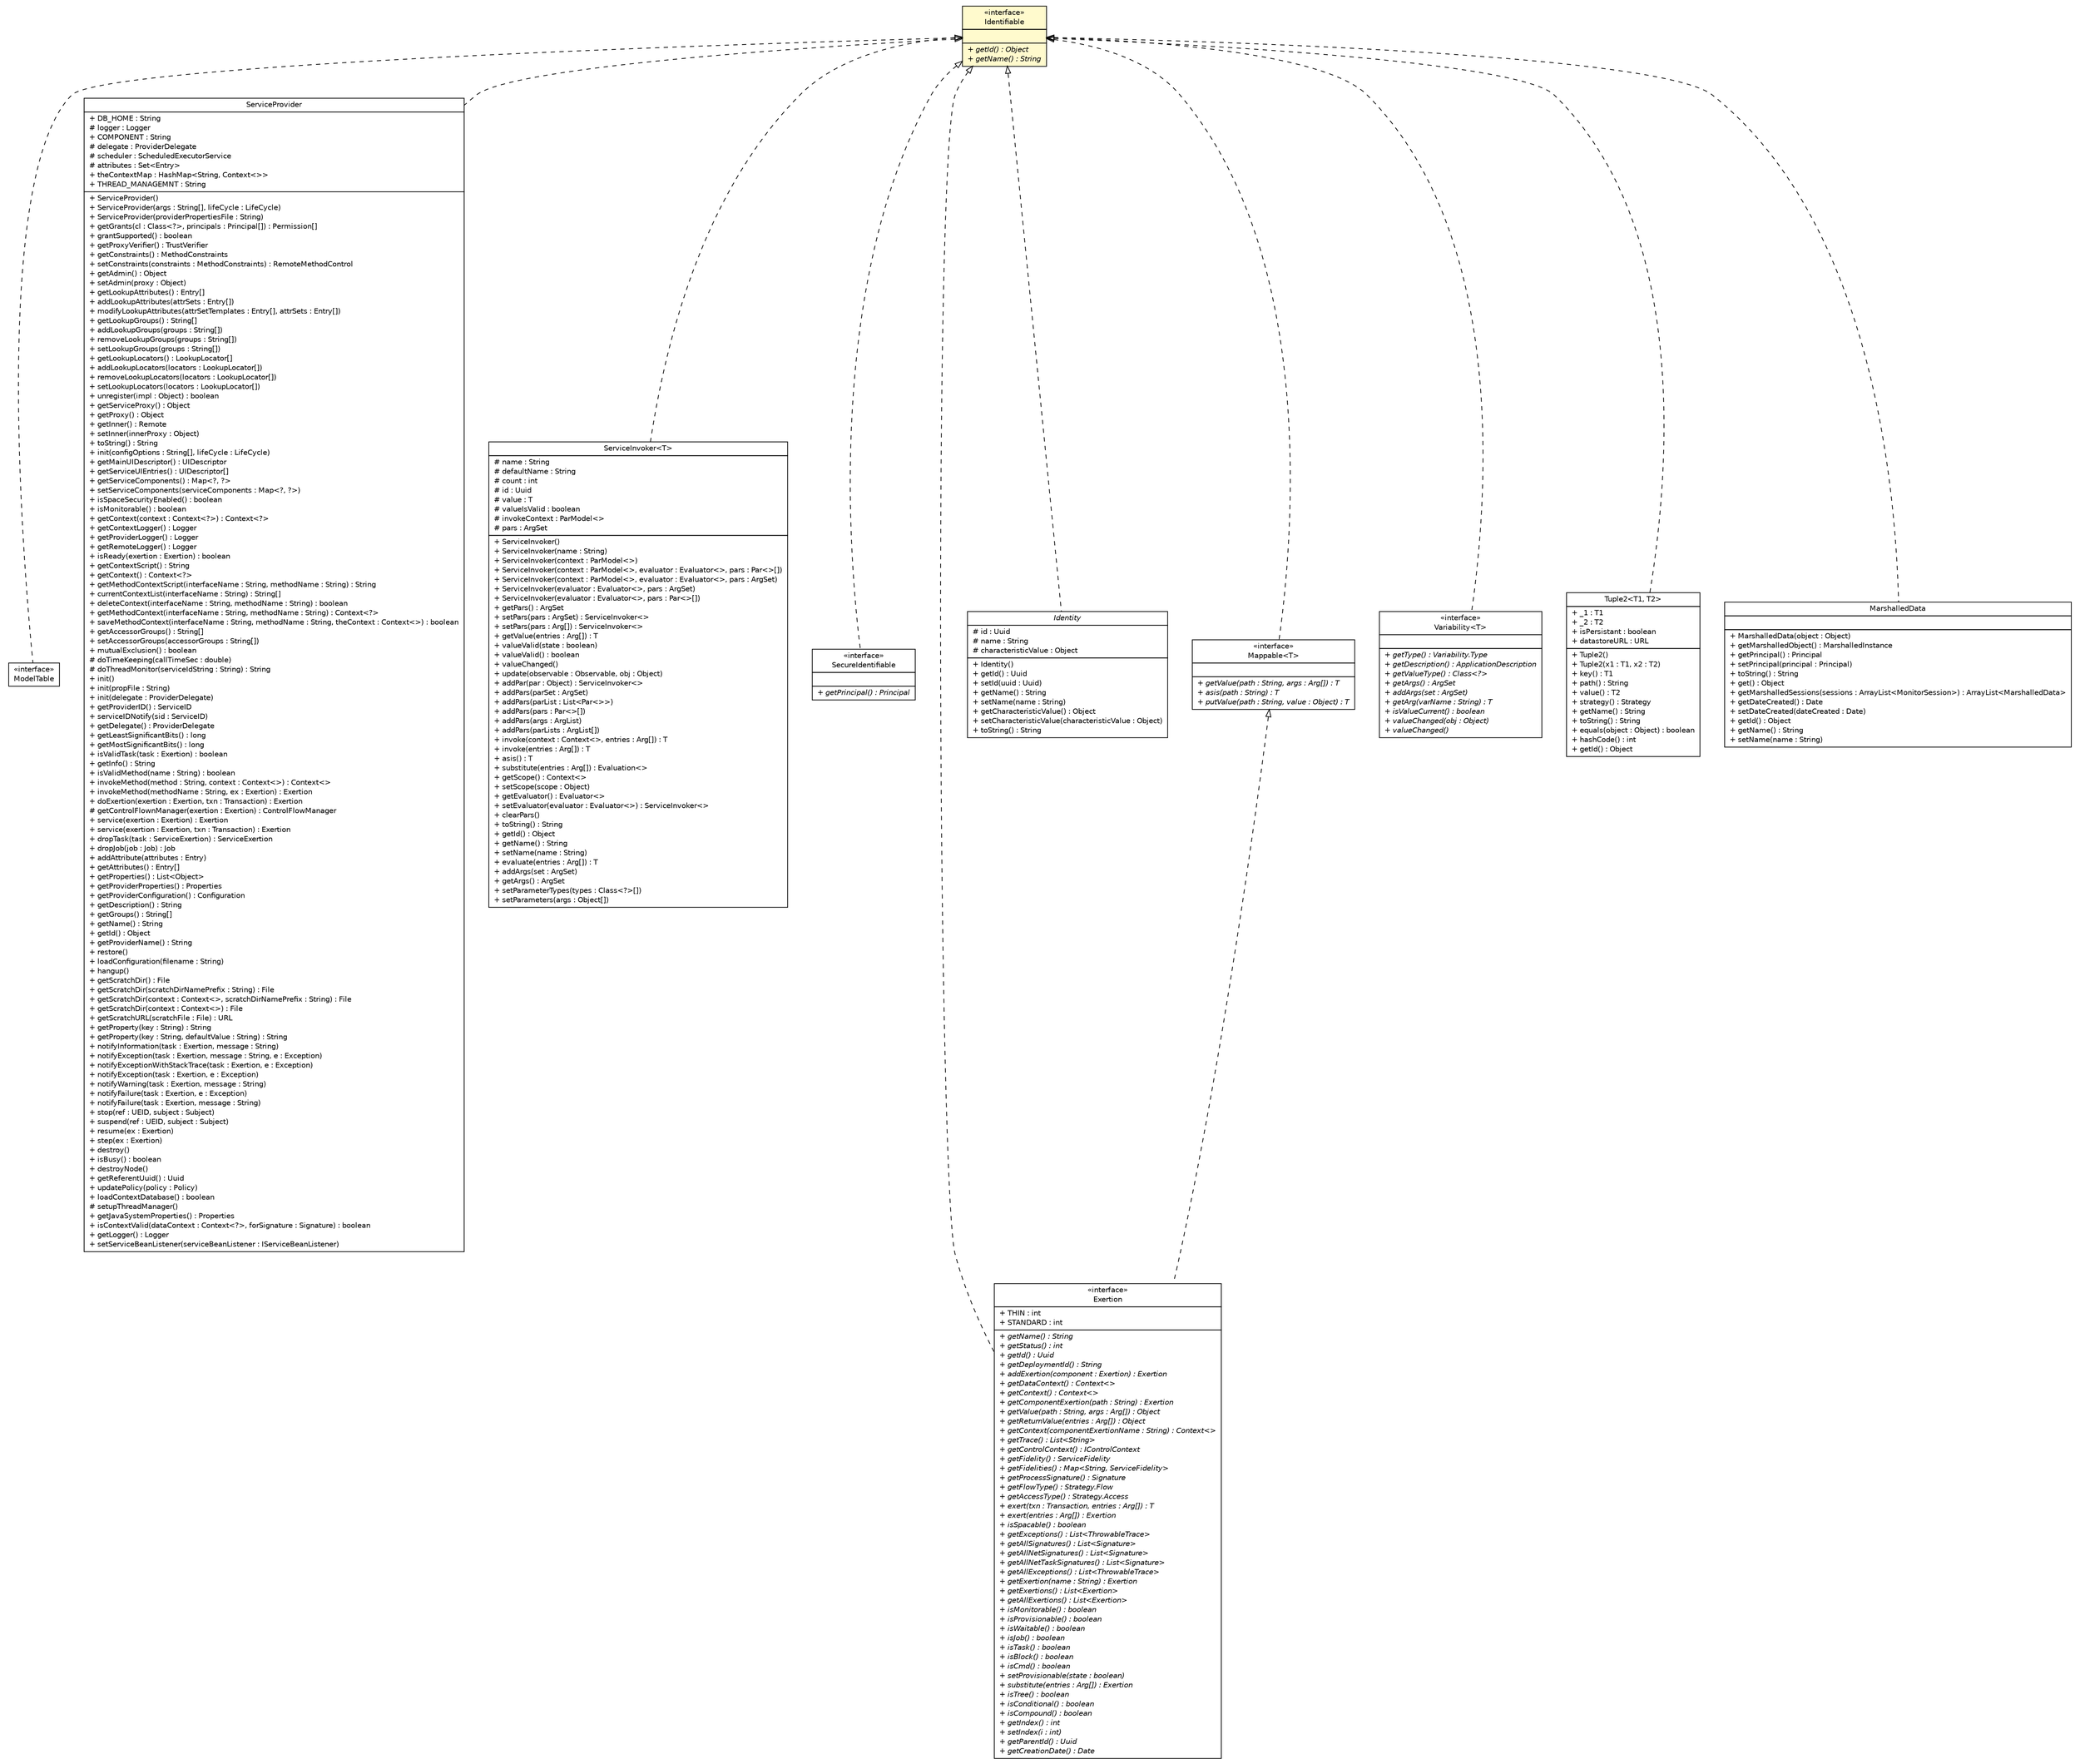#!/usr/local/bin/dot
#
# Class diagram 
# Generated by UMLGraph version R5_6 (http://www.umlgraph.org/)
#

digraph G {
	edge [fontname="Helvetica",fontsize=10,labelfontname="Helvetica",labelfontsize=10];
	node [fontname="Helvetica",fontsize=10,shape=plaintext];
	nodesep=0.25;
	ranksep=0.5;
	// sorcer.util.ModelTable
	c288667 [label=<<table title="sorcer.util.ModelTable" border="0" cellborder="1" cellspacing="0" cellpadding="2" port="p" href="../util/ModelTable.html">
		<tr><td><table border="0" cellspacing="0" cellpadding="1">
<tr><td align="center" balign="center"> &#171;interface&#187; </td></tr>
<tr><td align="center" balign="center"> ModelTable </td></tr>
		</table></td></tr>
		</table>>, URL="../util/ModelTable.html", fontname="Helvetica", fontcolor="black", fontsize=10.0];
	// sorcer.core.provider.ServiceProvider
	c288765 [label=<<table title="sorcer.core.provider.ServiceProvider" border="0" cellborder="1" cellspacing="0" cellpadding="2" port="p" href="../core/provider/ServiceProvider.html">
		<tr><td><table border="0" cellspacing="0" cellpadding="1">
<tr><td align="center" balign="center"> ServiceProvider </td></tr>
		</table></td></tr>
		<tr><td><table border="0" cellspacing="0" cellpadding="1">
<tr><td align="left" balign="left"> + DB_HOME : String </td></tr>
<tr><td align="left" balign="left"> # logger : Logger </td></tr>
<tr><td align="left" balign="left"> + COMPONENT : String </td></tr>
<tr><td align="left" balign="left"> # delegate : ProviderDelegate </td></tr>
<tr><td align="left" balign="left"> # scheduler : ScheduledExecutorService </td></tr>
<tr><td align="left" balign="left"> # attributes : Set&lt;Entry&gt; </td></tr>
<tr><td align="left" balign="left"> + theContextMap : HashMap&lt;String, Context&lt;&gt;&gt; </td></tr>
<tr><td align="left" balign="left"> + THREAD_MANAGEMNT : String </td></tr>
		</table></td></tr>
		<tr><td><table border="0" cellspacing="0" cellpadding="1">
<tr><td align="left" balign="left"> + ServiceProvider() </td></tr>
<tr><td align="left" balign="left"> + ServiceProvider(args : String[], lifeCycle : LifeCycle) </td></tr>
<tr><td align="left" balign="left"> + ServiceProvider(providerPropertiesFile : String) </td></tr>
<tr><td align="left" balign="left"> + getGrants(cl : Class&lt;?&gt;, principals : Principal[]) : Permission[] </td></tr>
<tr><td align="left" balign="left"> + grantSupported() : boolean </td></tr>
<tr><td align="left" balign="left"> + getProxyVerifier() : TrustVerifier </td></tr>
<tr><td align="left" balign="left"> + getConstraints() : MethodConstraints </td></tr>
<tr><td align="left" balign="left"> + setConstraints(constraints : MethodConstraints) : RemoteMethodControl </td></tr>
<tr><td align="left" balign="left"> + getAdmin() : Object </td></tr>
<tr><td align="left" balign="left"> + setAdmin(proxy : Object) </td></tr>
<tr><td align="left" balign="left"> + getLookupAttributes() : Entry[] </td></tr>
<tr><td align="left" balign="left"> + addLookupAttributes(attrSets : Entry[]) </td></tr>
<tr><td align="left" balign="left"> + modifyLookupAttributes(attrSetTemplates : Entry[], attrSets : Entry[]) </td></tr>
<tr><td align="left" balign="left"> + getLookupGroups() : String[] </td></tr>
<tr><td align="left" balign="left"> + addLookupGroups(groups : String[]) </td></tr>
<tr><td align="left" balign="left"> + removeLookupGroups(groups : String[]) </td></tr>
<tr><td align="left" balign="left"> + setLookupGroups(groups : String[]) </td></tr>
<tr><td align="left" balign="left"> + getLookupLocators() : LookupLocator[] </td></tr>
<tr><td align="left" balign="left"> + addLookupLocators(locators : LookupLocator[]) </td></tr>
<tr><td align="left" balign="left"> + removeLookupLocators(locators : LookupLocator[]) </td></tr>
<tr><td align="left" balign="left"> + setLookupLocators(locators : LookupLocator[]) </td></tr>
<tr><td align="left" balign="left"> + unregister(impl : Object) : boolean </td></tr>
<tr><td align="left" balign="left"> + getServiceProxy() : Object </td></tr>
<tr><td align="left" balign="left"> + getProxy() : Object </td></tr>
<tr><td align="left" balign="left"> + getInner() : Remote </td></tr>
<tr><td align="left" balign="left"> + setInner(innerProxy : Object) </td></tr>
<tr><td align="left" balign="left"> + toString() : String </td></tr>
<tr><td align="left" balign="left"> + init(configOptions : String[], lifeCycle : LifeCycle) </td></tr>
<tr><td align="left" balign="left"> + getMainUIDescriptor() : UIDescriptor </td></tr>
<tr><td align="left" balign="left"> + getServiceUIEntries() : UIDescriptor[] </td></tr>
<tr><td align="left" balign="left"> + getServiceComponents() : Map&lt;?, ?&gt; </td></tr>
<tr><td align="left" balign="left"> + setServiceComponents(serviceComponents : Map&lt;?, ?&gt;) </td></tr>
<tr><td align="left" balign="left"> + isSpaceSecurityEnabled() : boolean </td></tr>
<tr><td align="left" balign="left"> + isMonitorable() : boolean </td></tr>
<tr><td align="left" balign="left"> + getContext(context : Context&lt;?&gt;) : Context&lt;?&gt; </td></tr>
<tr><td align="left" balign="left"> + getContextLogger() : Logger </td></tr>
<tr><td align="left" balign="left"> + getProviderLogger() : Logger </td></tr>
<tr><td align="left" balign="left"> + getRemoteLogger() : Logger </td></tr>
<tr><td align="left" balign="left"> + isReady(exertion : Exertion) : boolean </td></tr>
<tr><td align="left" balign="left"> + getContextScript() : String </td></tr>
<tr><td align="left" balign="left"> + getContext() : Context&lt;?&gt; </td></tr>
<tr><td align="left" balign="left"> + getMethodContextScript(interfaceName : String, methodName : String) : String </td></tr>
<tr><td align="left" balign="left"> + currentContextList(interfaceName : String) : String[] </td></tr>
<tr><td align="left" balign="left"> + deleteContext(interfaceName : String, methodName : String) : boolean </td></tr>
<tr><td align="left" balign="left"> + getMethodContext(interfaceName : String, methodName : String) : Context&lt;?&gt; </td></tr>
<tr><td align="left" balign="left"> + saveMethodContext(interfaceName : String, methodName : String, theContext : Context&lt;&gt;) : boolean </td></tr>
<tr><td align="left" balign="left"> + getAccessorGroups() : String[] </td></tr>
<tr><td align="left" balign="left"> + setAccessorGroups(accessorGroups : String[]) </td></tr>
<tr><td align="left" balign="left"> + mutualExclusion() : boolean </td></tr>
<tr><td align="left" balign="left"> # doTimeKeeping(callTimeSec : double) </td></tr>
<tr><td align="left" balign="left"> # doThreadMonitor(serviceIdString : String) : String </td></tr>
<tr><td align="left" balign="left"> + init() </td></tr>
<tr><td align="left" balign="left"> + init(propFile : String) </td></tr>
<tr><td align="left" balign="left"> + init(delegate : ProviderDelegate) </td></tr>
<tr><td align="left" balign="left"> + getProviderID() : ServiceID </td></tr>
<tr><td align="left" balign="left"> + serviceIDNotify(sid : ServiceID) </td></tr>
<tr><td align="left" balign="left"> + getDelegate() : ProviderDelegate </td></tr>
<tr><td align="left" balign="left"> + getLeastSignificantBits() : long </td></tr>
<tr><td align="left" balign="left"> + getMostSignificantBits() : long </td></tr>
<tr><td align="left" balign="left"> + isValidTask(task : Exertion) : boolean </td></tr>
<tr><td align="left" balign="left"> + getInfo() : String </td></tr>
<tr><td align="left" balign="left"> + isValidMethod(name : String) : boolean </td></tr>
<tr><td align="left" balign="left"> + invokeMethod(method : String, context : Context&lt;&gt;) : Context&lt;&gt; </td></tr>
<tr><td align="left" balign="left"> + invokeMethod(methodName : String, ex : Exertion) : Exertion </td></tr>
<tr><td align="left" balign="left"> + doExertion(exertion : Exertion, txn : Transaction) : Exertion </td></tr>
<tr><td align="left" balign="left"> # getControlFlownManager(exertion : Exertion) : ControlFlowManager </td></tr>
<tr><td align="left" balign="left"> + service(exertion : Exertion) : Exertion </td></tr>
<tr><td align="left" balign="left"> + service(exertion : Exertion, txn : Transaction) : Exertion </td></tr>
<tr><td align="left" balign="left"> + dropTask(task : ServiceExertion) : ServiceExertion </td></tr>
<tr><td align="left" balign="left"> + dropJob(job : Job) : Job </td></tr>
<tr><td align="left" balign="left"> + addAttribute(attributes : Entry) </td></tr>
<tr><td align="left" balign="left"> + getAttributes() : Entry[] </td></tr>
<tr><td align="left" balign="left"> + getProperties() : List&lt;Object&gt; </td></tr>
<tr><td align="left" balign="left"> + getProviderProperties() : Properties </td></tr>
<tr><td align="left" balign="left"> + getProviderConfiguration() : Configuration </td></tr>
<tr><td align="left" balign="left"> + getDescription() : String </td></tr>
<tr><td align="left" balign="left"> + getGroups() : String[] </td></tr>
<tr><td align="left" balign="left"> + getName() : String </td></tr>
<tr><td align="left" balign="left"> + getId() : Object </td></tr>
<tr><td align="left" balign="left"> + getProviderName() : String </td></tr>
<tr><td align="left" balign="left"> + restore() </td></tr>
<tr><td align="left" balign="left"> + loadConfiguration(filename : String) </td></tr>
<tr><td align="left" balign="left"> + hangup() </td></tr>
<tr><td align="left" balign="left"> + getScratchDir() : File </td></tr>
<tr><td align="left" balign="left"> + getScratchDir(scratchDirNamePrefix : String) : File </td></tr>
<tr><td align="left" balign="left"> + getScratchDir(context : Context&lt;&gt;, scratchDirNamePrefix : String) : File </td></tr>
<tr><td align="left" balign="left"> + getScratchDir(context : Context&lt;&gt;) : File </td></tr>
<tr><td align="left" balign="left"> + getScratchURL(scratchFile : File) : URL </td></tr>
<tr><td align="left" balign="left"> + getProperty(key : String) : String </td></tr>
<tr><td align="left" balign="left"> + getProperty(key : String, defaultValue : String) : String </td></tr>
<tr><td align="left" balign="left"> + notifyInformation(task : Exertion, message : String) </td></tr>
<tr><td align="left" balign="left"> + notifyException(task : Exertion, message : String, e : Exception) </td></tr>
<tr><td align="left" balign="left"> + notifyExceptionWithStackTrace(task : Exertion, e : Exception) </td></tr>
<tr><td align="left" balign="left"> + notifyException(task : Exertion, e : Exception) </td></tr>
<tr><td align="left" balign="left"> + notifyWarning(task : Exertion, message : String) </td></tr>
<tr><td align="left" balign="left"> + notifyFailure(task : Exertion, e : Exception) </td></tr>
<tr><td align="left" balign="left"> + notifyFailure(task : Exertion, message : String) </td></tr>
<tr><td align="left" balign="left"> + stop(ref : UEID, subject : Subject) </td></tr>
<tr><td align="left" balign="left"> + suspend(ref : UEID, subject : Subject) </td></tr>
<tr><td align="left" balign="left"> + resume(ex : Exertion) </td></tr>
<tr><td align="left" balign="left"> + step(ex : Exertion) </td></tr>
<tr><td align="left" balign="left"> + destroy() </td></tr>
<tr><td align="left" balign="left"> + isBusy() : boolean </td></tr>
<tr><td align="left" balign="left"> + destroyNode() </td></tr>
<tr><td align="left" balign="left"> + getReferentUuid() : Uuid </td></tr>
<tr><td align="left" balign="left"> + updatePolicy(policy : Policy) </td></tr>
<tr><td align="left" balign="left"> + loadContextDatabase() : boolean </td></tr>
<tr><td align="left" balign="left"> # setupThreadManager() </td></tr>
<tr><td align="left" balign="left"> + getJavaSystemProperties() : Properties </td></tr>
<tr><td align="left" balign="left"> + isContextValid(dataContext : Context&lt;?&gt;, forSignature : Signature) : boolean </td></tr>
<tr><td align="left" balign="left"> + getLogger() : Logger </td></tr>
<tr><td align="left" balign="left"> + setServiceBeanListener(serviceBeanListener : IServiceBeanListener) </td></tr>
		</table></td></tr>
		</table>>, URL="../core/provider/ServiceProvider.html", fontname="Helvetica", fontcolor="black", fontsize=10.0];
	// sorcer.core.invoker.ServiceInvoker<T>
	c288831 [label=<<table title="sorcer.core.invoker.ServiceInvoker" border="0" cellborder="1" cellspacing="0" cellpadding="2" port="p" href="../core/invoker/ServiceInvoker.html">
		<tr><td><table border="0" cellspacing="0" cellpadding="1">
<tr><td align="center" balign="center"> ServiceInvoker&lt;T&gt; </td></tr>
		</table></td></tr>
		<tr><td><table border="0" cellspacing="0" cellpadding="1">
<tr><td align="left" balign="left"> # name : String </td></tr>
<tr><td align="left" balign="left"> # defaultName : String </td></tr>
<tr><td align="left" balign="left"> # count : int </td></tr>
<tr><td align="left" balign="left"> # id : Uuid </td></tr>
<tr><td align="left" balign="left"> # value : T </td></tr>
<tr><td align="left" balign="left"> # valueIsValid : boolean </td></tr>
<tr><td align="left" balign="left"> # invokeContext : ParModel&lt;&gt; </td></tr>
<tr><td align="left" balign="left"> # pars : ArgSet </td></tr>
		</table></td></tr>
		<tr><td><table border="0" cellspacing="0" cellpadding="1">
<tr><td align="left" balign="left"> + ServiceInvoker() </td></tr>
<tr><td align="left" balign="left"> + ServiceInvoker(name : String) </td></tr>
<tr><td align="left" balign="left"> + ServiceInvoker(context : ParModel&lt;&gt;) </td></tr>
<tr><td align="left" balign="left"> + ServiceInvoker(context : ParModel&lt;&gt;, evaluator : Evaluator&lt;&gt;, pars : Par&lt;&gt;[]) </td></tr>
<tr><td align="left" balign="left"> + ServiceInvoker(context : ParModel&lt;&gt;, evaluator : Evaluator&lt;&gt;, pars : ArgSet) </td></tr>
<tr><td align="left" balign="left"> + ServiceInvoker(evaluator : Evaluator&lt;&gt;, pars : ArgSet) </td></tr>
<tr><td align="left" balign="left"> + ServiceInvoker(evaluator : Evaluator&lt;&gt;, pars : Par&lt;&gt;[]) </td></tr>
<tr><td align="left" balign="left"> + getPars() : ArgSet </td></tr>
<tr><td align="left" balign="left"> + setPars(pars : ArgSet) : ServiceInvoker&lt;&gt; </td></tr>
<tr><td align="left" balign="left"> + setPars(pars : Arg[]) : ServiceInvoker&lt;&gt; </td></tr>
<tr><td align="left" balign="left"> + getValue(entries : Arg[]) : T </td></tr>
<tr><td align="left" balign="left"> + valueValid(state : boolean) </td></tr>
<tr><td align="left" balign="left"> + valueValid() : boolean </td></tr>
<tr><td align="left" balign="left"> + valueChanged() </td></tr>
<tr><td align="left" balign="left"> + update(observable : Observable, obj : Object) </td></tr>
<tr><td align="left" balign="left"> + addPar(par : Object) : ServiceInvoker&lt;&gt; </td></tr>
<tr><td align="left" balign="left"> + addPars(parSet : ArgSet) </td></tr>
<tr><td align="left" balign="left"> + addPars(parList : List&lt;Par&lt;&gt;&gt;) </td></tr>
<tr><td align="left" balign="left"> + addPars(pars : Par&lt;&gt;[]) </td></tr>
<tr><td align="left" balign="left"> + addPars(args : ArgList) </td></tr>
<tr><td align="left" balign="left"> + addPars(parLists : ArgList[]) </td></tr>
<tr><td align="left" balign="left"> + invoke(context : Context&lt;&gt;, entries : Arg[]) : T </td></tr>
<tr><td align="left" balign="left"> + invoke(entries : Arg[]) : T </td></tr>
<tr><td align="left" balign="left"> + asis() : T </td></tr>
<tr><td align="left" balign="left"> + substitute(entries : Arg[]) : Evaluation&lt;&gt; </td></tr>
<tr><td align="left" balign="left"> + getScope() : Context&lt;&gt; </td></tr>
<tr><td align="left" balign="left"> + setScope(scope : Object) </td></tr>
<tr><td align="left" balign="left"> + getEvaluator() : Evaluator&lt;&gt; </td></tr>
<tr><td align="left" balign="left"> + setEvaluator(evaluator : Evaluator&lt;&gt;) : ServiceInvoker&lt;&gt; </td></tr>
<tr><td align="left" balign="left"> + clearPars() </td></tr>
<tr><td align="left" balign="left"> + toString() : String </td></tr>
<tr><td align="left" balign="left"> + getId() : Object </td></tr>
<tr><td align="left" balign="left"> + getName() : String </td></tr>
<tr><td align="left" balign="left"> + setName(name : String) </td></tr>
<tr><td align="left" balign="left"> + evaluate(entries : Arg[]) : T </td></tr>
<tr><td align="left" balign="left"> + addArgs(set : ArgSet) </td></tr>
<tr><td align="left" balign="left"> + getArgs() : ArgSet </td></tr>
<tr><td align="left" balign="left"> + setParameterTypes(types : Class&lt;?&gt;[]) </td></tr>
<tr><td align="left" balign="left"> + setParameters(args : Object[]) </td></tr>
		</table></td></tr>
		</table>>, URL="../core/invoker/ServiceInvoker.html", fontname="Helvetica", fontcolor="black", fontsize=10.0];
	// sorcer.service.SecureIdentifiable
	c288847 [label=<<table title="sorcer.service.SecureIdentifiable" border="0" cellborder="1" cellspacing="0" cellpadding="2" port="p" href="./SecureIdentifiable.html">
		<tr><td><table border="0" cellspacing="0" cellpadding="1">
<tr><td align="center" balign="center"> &#171;interface&#187; </td></tr>
<tr><td align="center" balign="center"> SecureIdentifiable </td></tr>
		</table></td></tr>
		<tr><td><table border="0" cellspacing="0" cellpadding="1">
<tr><td align="left" balign="left">  </td></tr>
		</table></td></tr>
		<tr><td><table border="0" cellspacing="0" cellpadding="1">
<tr><td align="left" balign="left"><font face="Helvetica-Oblique" point-size="10.0"> + getPrincipal() : Principal </font></td></tr>
		</table></td></tr>
		</table>>, URL="./SecureIdentifiable.html", fontname="Helvetica", fontcolor="black", fontsize=10.0];
	// sorcer.service.Exertion
	c288878 [label=<<table title="sorcer.service.Exertion" border="0" cellborder="1" cellspacing="0" cellpadding="2" port="p" href="./Exertion.html">
		<tr><td><table border="0" cellspacing="0" cellpadding="1">
<tr><td align="center" balign="center"> &#171;interface&#187; </td></tr>
<tr><td align="center" balign="center"> Exertion </td></tr>
		</table></td></tr>
		<tr><td><table border="0" cellspacing="0" cellpadding="1">
<tr><td align="left" balign="left"> + THIN : int </td></tr>
<tr><td align="left" balign="left"> + STANDARD : int </td></tr>
		</table></td></tr>
		<tr><td><table border="0" cellspacing="0" cellpadding="1">
<tr><td align="left" balign="left"><font face="Helvetica-Oblique" point-size="10.0"> + getName() : String </font></td></tr>
<tr><td align="left" balign="left"><font face="Helvetica-Oblique" point-size="10.0"> + getStatus() : int </font></td></tr>
<tr><td align="left" balign="left"><font face="Helvetica-Oblique" point-size="10.0"> + getId() : Uuid </font></td></tr>
<tr><td align="left" balign="left"><font face="Helvetica-Oblique" point-size="10.0"> + getDeploymentId() : String </font></td></tr>
<tr><td align="left" balign="left"><font face="Helvetica-Oblique" point-size="10.0"> + addExertion(component : Exertion) : Exertion </font></td></tr>
<tr><td align="left" balign="left"><font face="Helvetica-Oblique" point-size="10.0"> + getDataContext() : Context&lt;&gt; </font></td></tr>
<tr><td align="left" balign="left"><font face="Helvetica-Oblique" point-size="10.0"> + getContext() : Context&lt;&gt; </font></td></tr>
<tr><td align="left" balign="left"><font face="Helvetica-Oblique" point-size="10.0"> + getComponentExertion(path : String) : Exertion </font></td></tr>
<tr><td align="left" balign="left"><font face="Helvetica-Oblique" point-size="10.0"> + getValue(path : String, args : Arg[]) : Object </font></td></tr>
<tr><td align="left" balign="left"><font face="Helvetica-Oblique" point-size="10.0"> + getReturnValue(entries : Arg[]) : Object </font></td></tr>
<tr><td align="left" balign="left"><font face="Helvetica-Oblique" point-size="10.0"> + getContext(componentExertionName : String) : Context&lt;&gt; </font></td></tr>
<tr><td align="left" balign="left"><font face="Helvetica-Oblique" point-size="10.0"> + getTrace() : List&lt;String&gt; </font></td></tr>
<tr><td align="left" balign="left"><font face="Helvetica-Oblique" point-size="10.0"> + getControlContext() : IControlContext </font></td></tr>
<tr><td align="left" balign="left"><font face="Helvetica-Oblique" point-size="10.0"> + getFidelity() : ServiceFidelity </font></td></tr>
<tr><td align="left" balign="left"><font face="Helvetica-Oblique" point-size="10.0"> + getFidelities() : Map&lt;String, ServiceFidelity&gt; </font></td></tr>
<tr><td align="left" balign="left"><font face="Helvetica-Oblique" point-size="10.0"> + getProcessSignature() : Signature </font></td></tr>
<tr><td align="left" balign="left"><font face="Helvetica-Oblique" point-size="10.0"> + getFlowType() : Strategy.Flow </font></td></tr>
<tr><td align="left" balign="left"><font face="Helvetica-Oblique" point-size="10.0"> + getAccessType() : Strategy.Access </font></td></tr>
<tr><td align="left" balign="left"><font face="Helvetica-Oblique" point-size="10.0"> + exert(txn : Transaction, entries : Arg[]) : T </font></td></tr>
<tr><td align="left" balign="left"><font face="Helvetica-Oblique" point-size="10.0"> + exert(entries : Arg[]) : Exertion </font></td></tr>
<tr><td align="left" balign="left"><font face="Helvetica-Oblique" point-size="10.0"> + isSpacable() : boolean </font></td></tr>
<tr><td align="left" balign="left"><font face="Helvetica-Oblique" point-size="10.0"> + getExceptions() : List&lt;ThrowableTrace&gt; </font></td></tr>
<tr><td align="left" balign="left"><font face="Helvetica-Oblique" point-size="10.0"> + getAllSignatures() : List&lt;Signature&gt; </font></td></tr>
<tr><td align="left" balign="left"><font face="Helvetica-Oblique" point-size="10.0"> + getAllNetSignatures() : List&lt;Signature&gt; </font></td></tr>
<tr><td align="left" balign="left"><font face="Helvetica-Oblique" point-size="10.0"> + getAllNetTaskSignatures() : List&lt;Signature&gt; </font></td></tr>
<tr><td align="left" balign="left"><font face="Helvetica-Oblique" point-size="10.0"> + getAllExceptions() : List&lt;ThrowableTrace&gt; </font></td></tr>
<tr><td align="left" balign="left"><font face="Helvetica-Oblique" point-size="10.0"> + getExertion(name : String) : Exertion </font></td></tr>
<tr><td align="left" balign="left"><font face="Helvetica-Oblique" point-size="10.0"> + getExertions() : List&lt;Exertion&gt; </font></td></tr>
<tr><td align="left" balign="left"><font face="Helvetica-Oblique" point-size="10.0"> + getAllExertions() : List&lt;Exertion&gt; </font></td></tr>
<tr><td align="left" balign="left"><font face="Helvetica-Oblique" point-size="10.0"> + isMonitorable() : boolean </font></td></tr>
<tr><td align="left" balign="left"><font face="Helvetica-Oblique" point-size="10.0"> + isProvisionable() : boolean </font></td></tr>
<tr><td align="left" balign="left"><font face="Helvetica-Oblique" point-size="10.0"> + isWaitable() : boolean </font></td></tr>
<tr><td align="left" balign="left"><font face="Helvetica-Oblique" point-size="10.0"> + isJob() : boolean </font></td></tr>
<tr><td align="left" balign="left"><font face="Helvetica-Oblique" point-size="10.0"> + isTask() : boolean </font></td></tr>
<tr><td align="left" balign="left"><font face="Helvetica-Oblique" point-size="10.0"> + isBlock() : boolean </font></td></tr>
<tr><td align="left" balign="left"><font face="Helvetica-Oblique" point-size="10.0"> + isCmd() : boolean </font></td></tr>
<tr><td align="left" balign="left"><font face="Helvetica-Oblique" point-size="10.0"> + setProvisionable(state : boolean) </font></td></tr>
<tr><td align="left" balign="left"><font face="Helvetica-Oblique" point-size="10.0"> + substitute(entries : Arg[]) : Exertion </font></td></tr>
<tr><td align="left" balign="left"><font face="Helvetica-Oblique" point-size="10.0"> + isTree() : boolean </font></td></tr>
<tr><td align="left" balign="left"><font face="Helvetica-Oblique" point-size="10.0"> + isConditional() : boolean </font></td></tr>
<tr><td align="left" balign="left"><font face="Helvetica-Oblique" point-size="10.0"> + isCompound() : boolean </font></td></tr>
<tr><td align="left" balign="left"><font face="Helvetica-Oblique" point-size="10.0"> + getIndex() : int </font></td></tr>
<tr><td align="left" balign="left"><font face="Helvetica-Oblique" point-size="10.0"> + setIndex(i : int) </font></td></tr>
<tr><td align="left" balign="left"><font face="Helvetica-Oblique" point-size="10.0"> + getParentId() : Uuid </font></td></tr>
<tr><td align="left" balign="left"><font face="Helvetica-Oblique" point-size="10.0"> + getCreationDate() : Date </font></td></tr>
		</table></td></tr>
		</table>>, URL="./Exertion.html", fontname="Helvetica", fontcolor="black", fontsize=10.0];
	// sorcer.service.Identity
	c288879 [label=<<table title="sorcer.service.Identity" border="0" cellborder="1" cellspacing="0" cellpadding="2" port="p" href="./Identity.html">
		<tr><td><table border="0" cellspacing="0" cellpadding="1">
<tr><td align="center" balign="center"><font face="Helvetica-Oblique"> Identity </font></td></tr>
		</table></td></tr>
		<tr><td><table border="0" cellspacing="0" cellpadding="1">
<tr><td align="left" balign="left"> # id : Uuid </td></tr>
<tr><td align="left" balign="left"> # name : String </td></tr>
<tr><td align="left" balign="left"> # characteristicValue : Object </td></tr>
		</table></td></tr>
		<tr><td><table border="0" cellspacing="0" cellpadding="1">
<tr><td align="left" balign="left"> + Identity() </td></tr>
<tr><td align="left" balign="left"> + getId() : Uuid </td></tr>
<tr><td align="left" balign="left"> + setId(uuid : Uuid) </td></tr>
<tr><td align="left" balign="left"> + getName() : String </td></tr>
<tr><td align="left" balign="left"> + setName(name : String) </td></tr>
<tr><td align="left" balign="left"> + getCharacteristicValue() : Object </td></tr>
<tr><td align="left" balign="left"> + setCharacteristicValue(characteristicValue : Object) </td></tr>
<tr><td align="left" balign="left"> + toString() : String </td></tr>
		</table></td></tr>
		</table>>, URL="./Identity.html", fontname="Helvetica", fontcolor="black", fontsize=10.0];
	// sorcer.service.Identifiable
	c288891 [label=<<table title="sorcer.service.Identifiable" border="0" cellborder="1" cellspacing="0" cellpadding="2" port="p" bgcolor="lemonChiffon" href="./Identifiable.html">
		<tr><td><table border="0" cellspacing="0" cellpadding="1">
<tr><td align="center" balign="center"> &#171;interface&#187; </td></tr>
<tr><td align="center" balign="center"> Identifiable </td></tr>
		</table></td></tr>
		<tr><td><table border="0" cellspacing="0" cellpadding="1">
<tr><td align="left" balign="left">  </td></tr>
		</table></td></tr>
		<tr><td><table border="0" cellspacing="0" cellpadding="1">
<tr><td align="left" balign="left"><font face="Helvetica-Oblique" point-size="10.0"> + getId() : Object </font></td></tr>
<tr><td align="left" balign="left"><font face="Helvetica-Oblique" point-size="10.0"> + getName() : String </font></td></tr>
		</table></td></tr>
		</table>>, URL="./Identifiable.html", fontname="Helvetica", fontcolor="black", fontsize=10.0];
	// sorcer.service.Mappable<T>
	c288897 [label=<<table title="sorcer.service.Mappable" border="0" cellborder="1" cellspacing="0" cellpadding="2" port="p" href="./Mappable.html">
		<tr><td><table border="0" cellspacing="0" cellpadding="1">
<tr><td align="center" balign="center"> &#171;interface&#187; </td></tr>
<tr><td align="center" balign="center"> Mappable&lt;T&gt; </td></tr>
		</table></td></tr>
		<tr><td><table border="0" cellspacing="0" cellpadding="1">
<tr><td align="left" balign="left">  </td></tr>
		</table></td></tr>
		<tr><td><table border="0" cellspacing="0" cellpadding="1">
<tr><td align="left" balign="left"><font face="Helvetica-Oblique" point-size="10.0"> + getValue(path : String, args : Arg[]) : T </font></td></tr>
<tr><td align="left" balign="left"><font face="Helvetica-Oblique" point-size="10.0"> + asis(path : String) : T </font></td></tr>
<tr><td align="left" balign="left"><font face="Helvetica-Oblique" point-size="10.0"> + putValue(path : String, value : Object) : T </font></td></tr>
		</table></td></tr>
		</table>>, URL="./Mappable.html", fontname="Helvetica", fontcolor="black", fontsize=10.0];
	// sorcer.service.modeling.Variability<T>
	c288937 [label=<<table title="sorcer.service.modeling.Variability" border="0" cellborder="1" cellspacing="0" cellpadding="2" port="p" href="./modeling/Variability.html">
		<tr><td><table border="0" cellspacing="0" cellpadding="1">
<tr><td align="center" balign="center"> &#171;interface&#187; </td></tr>
<tr><td align="center" balign="center"> Variability&lt;T&gt; </td></tr>
		</table></td></tr>
		<tr><td><table border="0" cellspacing="0" cellpadding="1">
<tr><td align="left" balign="left">  </td></tr>
		</table></td></tr>
		<tr><td><table border="0" cellspacing="0" cellpadding="1">
<tr><td align="left" balign="left"><font face="Helvetica-Oblique" point-size="10.0"> + getType() : Variability.Type </font></td></tr>
<tr><td align="left" balign="left"><font face="Helvetica-Oblique" point-size="10.0"> + getDescription() : ApplicationDescription </font></td></tr>
<tr><td align="left" balign="left"><font face="Helvetica-Oblique" point-size="10.0"> + getValueType() : Class&lt;?&gt; </font></td></tr>
<tr><td align="left" balign="left"><font face="Helvetica-Oblique" point-size="10.0"> + getArgs() : ArgSet </font></td></tr>
<tr><td align="left" balign="left"><font face="Helvetica-Oblique" point-size="10.0"> + addArgs(set : ArgSet) </font></td></tr>
<tr><td align="left" balign="left"><font face="Helvetica-Oblique" point-size="10.0"> + getArg(varName : String) : T </font></td></tr>
<tr><td align="left" balign="left"><font face="Helvetica-Oblique" point-size="10.0"> + isValueCurrent() : boolean </font></td></tr>
<tr><td align="left" balign="left"><font face="Helvetica-Oblique" point-size="10.0"> + valueChanged(obj : Object) </font></td></tr>
<tr><td align="left" balign="left"><font face="Helvetica-Oblique" point-size="10.0"> + valueChanged() </font></td></tr>
		</table></td></tr>
		</table>>, URL="./modeling/Variability.html", fontname="Helvetica", fontcolor="black", fontsize=10.0];
	// sorcer.co.tuple.Tuple2<T1, T2>
	c288954 [label=<<table title="sorcer.co.tuple.Tuple2" border="0" cellborder="1" cellspacing="0" cellpadding="2" port="p" href="../co/tuple/Tuple2.html">
		<tr><td><table border="0" cellspacing="0" cellpadding="1">
<tr><td align="center" balign="center"> Tuple2&lt;T1, T2&gt; </td></tr>
		</table></td></tr>
		<tr><td><table border="0" cellspacing="0" cellpadding="1">
<tr><td align="left" balign="left"> + _1 : T1 </td></tr>
<tr><td align="left" balign="left"> + _2 : T2 </td></tr>
<tr><td align="left" balign="left"> + isPersistant : boolean </td></tr>
<tr><td align="left" balign="left"> + datastoreURL : URL </td></tr>
		</table></td></tr>
		<tr><td><table border="0" cellspacing="0" cellpadding="1">
<tr><td align="left" balign="left"> + Tuple2() </td></tr>
<tr><td align="left" balign="left"> + Tuple2(x1 : T1, x2 : T2) </td></tr>
<tr><td align="left" balign="left"> + key() : T1 </td></tr>
<tr><td align="left" balign="left"> + path() : String </td></tr>
<tr><td align="left" balign="left"> + value() : T2 </td></tr>
<tr><td align="left" balign="left"> + strategy() : Strategy </td></tr>
<tr><td align="left" balign="left"> + getName() : String </td></tr>
<tr><td align="left" balign="left"> + toString() : String </td></tr>
<tr><td align="left" balign="left"> + equals(object : Object) : boolean </td></tr>
<tr><td align="left" balign="left"> + hashCode() : int </td></tr>
<tr><td align="left" balign="left"> + getId() : Object </td></tr>
		</table></td></tr>
		</table>>, URL="../co/tuple/Tuple2.html", fontname="Helvetica", fontcolor="black", fontsize=10.0];
	// sorcer.util.bdb.objects.MarshalledData
	c289061 [label=<<table title="sorcer.util.bdb.objects.MarshalledData" border="0" cellborder="1" cellspacing="0" cellpadding="2" port="p" href="../util/bdb/objects/MarshalledData.html">
		<tr><td><table border="0" cellspacing="0" cellpadding="1">
<tr><td align="center" balign="center"> MarshalledData </td></tr>
		</table></td></tr>
		<tr><td><table border="0" cellspacing="0" cellpadding="1">
<tr><td align="left" balign="left">  </td></tr>
		</table></td></tr>
		<tr><td><table border="0" cellspacing="0" cellpadding="1">
<tr><td align="left" balign="left"> + MarshalledData(object : Object) </td></tr>
<tr><td align="left" balign="left"> + getMarshalledObject() : MarshalledInstance </td></tr>
<tr><td align="left" balign="left"> + getPrincipal() : Principal </td></tr>
<tr><td align="left" balign="left"> + setPrincipal(principal : Principal) </td></tr>
<tr><td align="left" balign="left"> + toString() : String </td></tr>
<tr><td align="left" balign="left"> + get() : Object </td></tr>
<tr><td align="left" balign="left"> + getMarshalledSessions(sessions : ArrayList&lt;MonitorSession&gt;) : ArrayList&lt;MarshalledData&gt; </td></tr>
<tr><td align="left" balign="left"> + getDateCreated() : Date </td></tr>
<tr><td align="left" balign="left"> + setDateCreated(dateCreated : Date) </td></tr>
<tr><td align="left" balign="left"> + getId() : Object </td></tr>
<tr><td align="left" balign="left"> + getName() : String </td></tr>
<tr><td align="left" balign="left"> + setName(name : String) </td></tr>
		</table></td></tr>
		</table>>, URL="../util/bdb/objects/MarshalledData.html", fontname="Helvetica", fontcolor="black", fontsize=10.0];
	//sorcer.util.ModelTable implements sorcer.service.Identifiable
	c288891:p -> c288667:p [dir=back,arrowtail=empty,style=dashed];
	//sorcer.core.provider.ServiceProvider implements sorcer.service.Identifiable
	c288891:p -> c288765:p [dir=back,arrowtail=empty,style=dashed];
	//sorcer.core.invoker.ServiceInvoker<T> implements sorcer.service.Identifiable
	c288891:p -> c288831:p [dir=back,arrowtail=empty,style=dashed];
	//sorcer.service.SecureIdentifiable implements sorcer.service.Identifiable
	c288891:p -> c288847:p [dir=back,arrowtail=empty,style=dashed];
	//sorcer.service.Exertion implements sorcer.service.Mappable<T>
	c288897:p -> c288878:p [dir=back,arrowtail=empty,style=dashed];
	//sorcer.service.Exertion implements sorcer.service.Identifiable
	c288891:p -> c288878:p [dir=back,arrowtail=empty,style=dashed];
	//sorcer.service.Identity implements sorcer.service.Identifiable
	c288891:p -> c288879:p [dir=back,arrowtail=empty,style=dashed];
	//sorcer.service.Mappable<T> implements sorcer.service.Identifiable
	c288891:p -> c288897:p [dir=back,arrowtail=empty,style=dashed];
	//sorcer.service.modeling.Variability<T> implements sorcer.service.Identifiable
	c288891:p -> c288937:p [dir=back,arrowtail=empty,style=dashed];
	//sorcer.co.tuple.Tuple2<T1, T2> implements sorcer.service.Identifiable
	c288891:p -> c288954:p [dir=back,arrowtail=empty,style=dashed];
	//sorcer.util.bdb.objects.MarshalledData implements sorcer.service.Identifiable
	c288891:p -> c289061:p [dir=back,arrowtail=empty,style=dashed];
}

